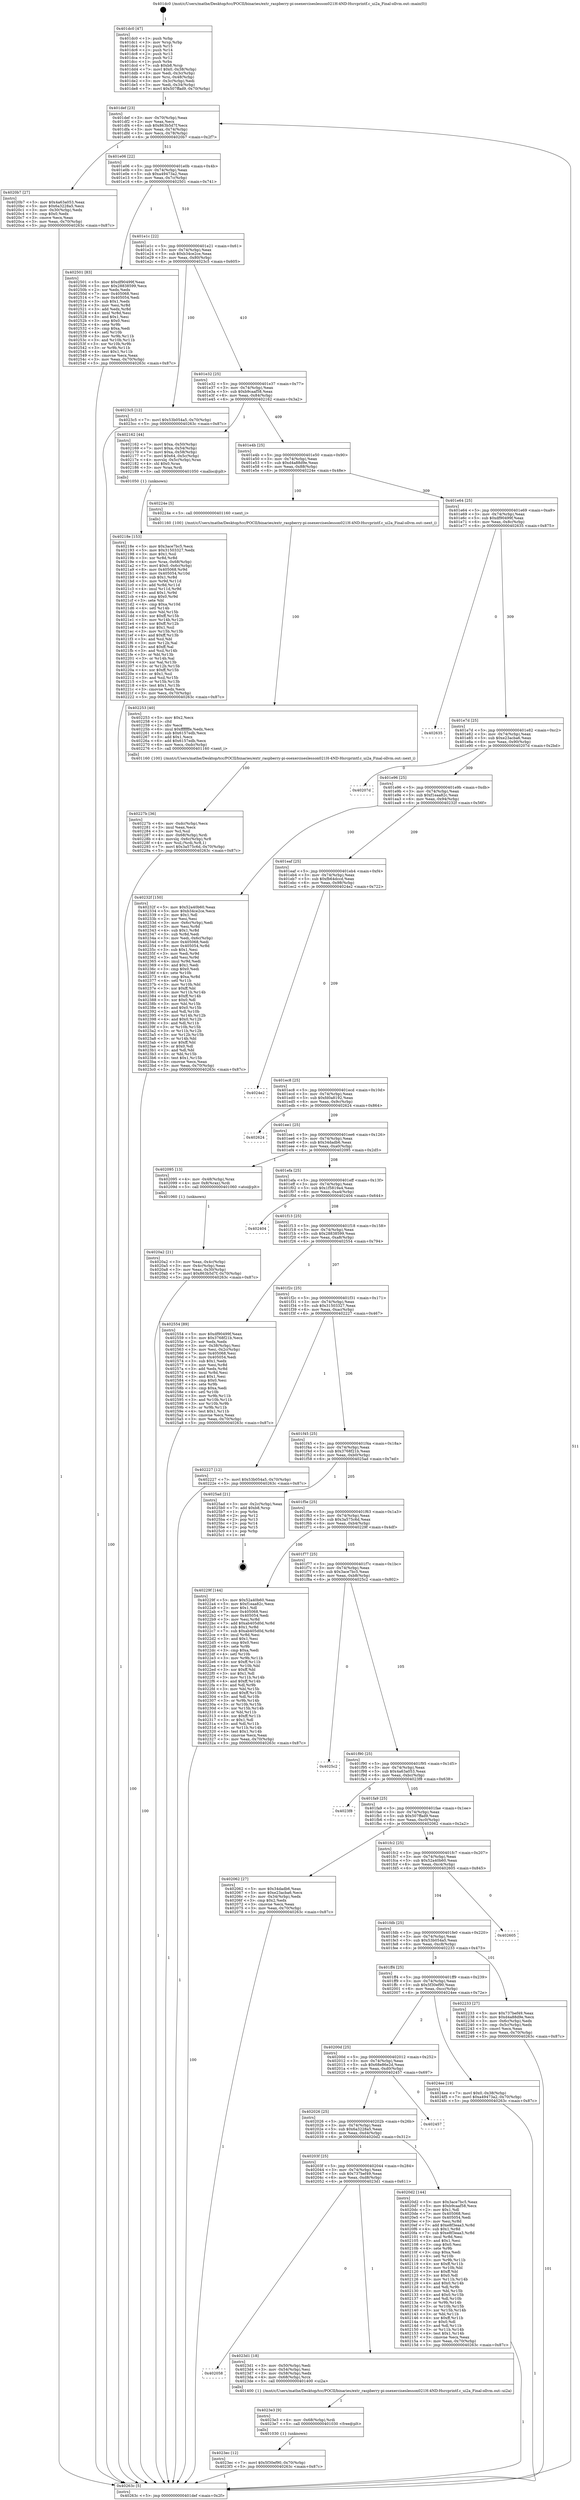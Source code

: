 digraph "0x401dc0" {
  label = "0x401dc0 (/mnt/c/Users/mathe/Desktop/tcc/POCII/binaries/extr_raspberry-pi-osexerciseslesson021H-4ND-Hsrcprintf.c_ui2a_Final-ollvm.out::main(0))"
  labelloc = "t"
  node[shape=record]

  Entry [label="",width=0.3,height=0.3,shape=circle,fillcolor=black,style=filled]
  "0x401def" [label="{
     0x401def [23]\l
     | [instrs]\l
     &nbsp;&nbsp;0x401def \<+3\>: mov -0x70(%rbp),%eax\l
     &nbsp;&nbsp;0x401df2 \<+2\>: mov %eax,%ecx\l
     &nbsp;&nbsp;0x401df4 \<+6\>: sub $0x863b5d7f,%ecx\l
     &nbsp;&nbsp;0x401dfa \<+3\>: mov %eax,-0x74(%rbp)\l
     &nbsp;&nbsp;0x401dfd \<+3\>: mov %ecx,-0x78(%rbp)\l
     &nbsp;&nbsp;0x401e00 \<+6\>: je 00000000004020b7 \<main+0x2f7\>\l
  }"]
  "0x4020b7" [label="{
     0x4020b7 [27]\l
     | [instrs]\l
     &nbsp;&nbsp;0x4020b7 \<+5\>: mov $0x4a63a053,%eax\l
     &nbsp;&nbsp;0x4020bc \<+5\>: mov $0x6a3228a5,%ecx\l
     &nbsp;&nbsp;0x4020c1 \<+3\>: mov -0x30(%rbp),%edx\l
     &nbsp;&nbsp;0x4020c4 \<+3\>: cmp $0x0,%edx\l
     &nbsp;&nbsp;0x4020c7 \<+3\>: cmove %ecx,%eax\l
     &nbsp;&nbsp;0x4020ca \<+3\>: mov %eax,-0x70(%rbp)\l
     &nbsp;&nbsp;0x4020cd \<+5\>: jmp 000000000040263c \<main+0x87c\>\l
  }"]
  "0x401e06" [label="{
     0x401e06 [22]\l
     | [instrs]\l
     &nbsp;&nbsp;0x401e06 \<+5\>: jmp 0000000000401e0b \<main+0x4b\>\l
     &nbsp;&nbsp;0x401e0b \<+3\>: mov -0x74(%rbp),%eax\l
     &nbsp;&nbsp;0x401e0e \<+5\>: sub $0xa49473a2,%eax\l
     &nbsp;&nbsp;0x401e13 \<+3\>: mov %eax,-0x7c(%rbp)\l
     &nbsp;&nbsp;0x401e16 \<+6\>: je 0000000000402501 \<main+0x741\>\l
  }"]
  Exit [label="",width=0.3,height=0.3,shape=circle,fillcolor=black,style=filled,peripheries=2]
  "0x402501" [label="{
     0x402501 [83]\l
     | [instrs]\l
     &nbsp;&nbsp;0x402501 \<+5\>: mov $0xdf90499f,%eax\l
     &nbsp;&nbsp;0x402506 \<+5\>: mov $0x28838599,%ecx\l
     &nbsp;&nbsp;0x40250b \<+2\>: xor %edx,%edx\l
     &nbsp;&nbsp;0x40250d \<+7\>: mov 0x405068,%esi\l
     &nbsp;&nbsp;0x402514 \<+7\>: mov 0x405054,%edi\l
     &nbsp;&nbsp;0x40251b \<+3\>: sub $0x1,%edx\l
     &nbsp;&nbsp;0x40251e \<+3\>: mov %esi,%r8d\l
     &nbsp;&nbsp;0x402521 \<+3\>: add %edx,%r8d\l
     &nbsp;&nbsp;0x402524 \<+4\>: imul %r8d,%esi\l
     &nbsp;&nbsp;0x402528 \<+3\>: and $0x1,%esi\l
     &nbsp;&nbsp;0x40252b \<+3\>: cmp $0x0,%esi\l
     &nbsp;&nbsp;0x40252e \<+4\>: sete %r9b\l
     &nbsp;&nbsp;0x402532 \<+3\>: cmp $0xa,%edi\l
     &nbsp;&nbsp;0x402535 \<+4\>: setl %r10b\l
     &nbsp;&nbsp;0x402539 \<+3\>: mov %r9b,%r11b\l
     &nbsp;&nbsp;0x40253c \<+3\>: and %r10b,%r11b\l
     &nbsp;&nbsp;0x40253f \<+3\>: xor %r10b,%r9b\l
     &nbsp;&nbsp;0x402542 \<+3\>: or %r9b,%r11b\l
     &nbsp;&nbsp;0x402545 \<+4\>: test $0x1,%r11b\l
     &nbsp;&nbsp;0x402549 \<+3\>: cmovne %ecx,%eax\l
     &nbsp;&nbsp;0x40254c \<+3\>: mov %eax,-0x70(%rbp)\l
     &nbsp;&nbsp;0x40254f \<+5\>: jmp 000000000040263c \<main+0x87c\>\l
  }"]
  "0x401e1c" [label="{
     0x401e1c [22]\l
     | [instrs]\l
     &nbsp;&nbsp;0x401e1c \<+5\>: jmp 0000000000401e21 \<main+0x61\>\l
     &nbsp;&nbsp;0x401e21 \<+3\>: mov -0x74(%rbp),%eax\l
     &nbsp;&nbsp;0x401e24 \<+5\>: sub $0xb34ce2ce,%eax\l
     &nbsp;&nbsp;0x401e29 \<+3\>: mov %eax,-0x80(%rbp)\l
     &nbsp;&nbsp;0x401e2c \<+6\>: je 00000000004023c5 \<main+0x605\>\l
  }"]
  "0x4023ec" [label="{
     0x4023ec [12]\l
     | [instrs]\l
     &nbsp;&nbsp;0x4023ec \<+7\>: movl $0x5f30ef90,-0x70(%rbp)\l
     &nbsp;&nbsp;0x4023f3 \<+5\>: jmp 000000000040263c \<main+0x87c\>\l
  }"]
  "0x4023c5" [label="{
     0x4023c5 [12]\l
     | [instrs]\l
     &nbsp;&nbsp;0x4023c5 \<+7\>: movl $0x53b054a5,-0x70(%rbp)\l
     &nbsp;&nbsp;0x4023cc \<+5\>: jmp 000000000040263c \<main+0x87c\>\l
  }"]
  "0x401e32" [label="{
     0x401e32 [25]\l
     | [instrs]\l
     &nbsp;&nbsp;0x401e32 \<+5\>: jmp 0000000000401e37 \<main+0x77\>\l
     &nbsp;&nbsp;0x401e37 \<+3\>: mov -0x74(%rbp),%eax\l
     &nbsp;&nbsp;0x401e3a \<+5\>: sub $0xb9caaf58,%eax\l
     &nbsp;&nbsp;0x401e3f \<+6\>: mov %eax,-0x84(%rbp)\l
     &nbsp;&nbsp;0x401e45 \<+6\>: je 0000000000402162 \<main+0x3a2\>\l
  }"]
  "0x4023e3" [label="{
     0x4023e3 [9]\l
     | [instrs]\l
     &nbsp;&nbsp;0x4023e3 \<+4\>: mov -0x68(%rbp),%rdi\l
     &nbsp;&nbsp;0x4023e7 \<+5\>: call 0000000000401030 \<free@plt\>\l
     | [calls]\l
     &nbsp;&nbsp;0x401030 \{1\} (unknown)\l
  }"]
  "0x402162" [label="{
     0x402162 [44]\l
     | [instrs]\l
     &nbsp;&nbsp;0x402162 \<+7\>: movl $0xa,-0x50(%rbp)\l
     &nbsp;&nbsp;0x402169 \<+7\>: movl $0xa,-0x54(%rbp)\l
     &nbsp;&nbsp;0x402170 \<+7\>: movl $0xa,-0x58(%rbp)\l
     &nbsp;&nbsp;0x402177 \<+7\>: movl $0x64,-0x5c(%rbp)\l
     &nbsp;&nbsp;0x40217e \<+4\>: movslq -0x5c(%rbp),%rax\l
     &nbsp;&nbsp;0x402182 \<+4\>: shl $0x0,%rax\l
     &nbsp;&nbsp;0x402186 \<+3\>: mov %rax,%rdi\l
     &nbsp;&nbsp;0x402189 \<+5\>: call 0000000000401050 \<malloc@plt\>\l
     | [calls]\l
     &nbsp;&nbsp;0x401050 \{1\} (unknown)\l
  }"]
  "0x401e4b" [label="{
     0x401e4b [25]\l
     | [instrs]\l
     &nbsp;&nbsp;0x401e4b \<+5\>: jmp 0000000000401e50 \<main+0x90\>\l
     &nbsp;&nbsp;0x401e50 \<+3\>: mov -0x74(%rbp),%eax\l
     &nbsp;&nbsp;0x401e53 \<+5\>: sub $0xd4a88d9e,%eax\l
     &nbsp;&nbsp;0x401e58 \<+6\>: mov %eax,-0x88(%rbp)\l
     &nbsp;&nbsp;0x401e5e \<+6\>: je 000000000040224e \<main+0x48e\>\l
  }"]
  "0x402058" [label="{
     0x402058\l
  }", style=dashed]
  "0x40224e" [label="{
     0x40224e [5]\l
     | [instrs]\l
     &nbsp;&nbsp;0x40224e \<+5\>: call 0000000000401160 \<next_i\>\l
     | [calls]\l
     &nbsp;&nbsp;0x401160 \{100\} (/mnt/c/Users/mathe/Desktop/tcc/POCII/binaries/extr_raspberry-pi-osexerciseslesson021H-4ND-Hsrcprintf.c_ui2a_Final-ollvm.out::next_i)\l
  }"]
  "0x401e64" [label="{
     0x401e64 [25]\l
     | [instrs]\l
     &nbsp;&nbsp;0x401e64 \<+5\>: jmp 0000000000401e69 \<main+0xa9\>\l
     &nbsp;&nbsp;0x401e69 \<+3\>: mov -0x74(%rbp),%eax\l
     &nbsp;&nbsp;0x401e6c \<+5\>: sub $0xdf90499f,%eax\l
     &nbsp;&nbsp;0x401e71 \<+6\>: mov %eax,-0x8c(%rbp)\l
     &nbsp;&nbsp;0x401e77 \<+6\>: je 0000000000402635 \<main+0x875\>\l
  }"]
  "0x4023d1" [label="{
     0x4023d1 [18]\l
     | [instrs]\l
     &nbsp;&nbsp;0x4023d1 \<+3\>: mov -0x50(%rbp),%edi\l
     &nbsp;&nbsp;0x4023d4 \<+3\>: mov -0x54(%rbp),%esi\l
     &nbsp;&nbsp;0x4023d7 \<+3\>: mov -0x58(%rbp),%edx\l
     &nbsp;&nbsp;0x4023da \<+4\>: mov -0x68(%rbp),%rcx\l
     &nbsp;&nbsp;0x4023de \<+5\>: call 0000000000401400 \<ui2a\>\l
     | [calls]\l
     &nbsp;&nbsp;0x401400 \{1\} (/mnt/c/Users/mathe/Desktop/tcc/POCII/binaries/extr_raspberry-pi-osexerciseslesson021H-4ND-Hsrcprintf.c_ui2a_Final-ollvm.out::ui2a)\l
  }"]
  "0x402635" [label="{
     0x402635\l
  }", style=dashed]
  "0x401e7d" [label="{
     0x401e7d [25]\l
     | [instrs]\l
     &nbsp;&nbsp;0x401e7d \<+5\>: jmp 0000000000401e82 \<main+0xc2\>\l
     &nbsp;&nbsp;0x401e82 \<+3\>: mov -0x74(%rbp),%eax\l
     &nbsp;&nbsp;0x401e85 \<+5\>: sub $0xe23acba6,%eax\l
     &nbsp;&nbsp;0x401e8a \<+6\>: mov %eax,-0x90(%rbp)\l
     &nbsp;&nbsp;0x401e90 \<+6\>: je 000000000040207d \<main+0x2bd\>\l
  }"]
  "0x40227b" [label="{
     0x40227b [36]\l
     | [instrs]\l
     &nbsp;&nbsp;0x40227b \<+6\>: mov -0xdc(%rbp),%ecx\l
     &nbsp;&nbsp;0x402281 \<+3\>: imul %eax,%ecx\l
     &nbsp;&nbsp;0x402284 \<+3\>: mov %cl,%sil\l
     &nbsp;&nbsp;0x402287 \<+4\>: mov -0x68(%rbp),%rdi\l
     &nbsp;&nbsp;0x40228b \<+4\>: movslq -0x6c(%rbp),%r8\l
     &nbsp;&nbsp;0x40228f \<+4\>: mov %sil,(%rdi,%r8,1)\l
     &nbsp;&nbsp;0x402293 \<+7\>: movl $0x3a575c6d,-0x70(%rbp)\l
     &nbsp;&nbsp;0x40229a \<+5\>: jmp 000000000040263c \<main+0x87c\>\l
  }"]
  "0x40207d" [label="{
     0x40207d\l
  }", style=dashed]
  "0x401e96" [label="{
     0x401e96 [25]\l
     | [instrs]\l
     &nbsp;&nbsp;0x401e96 \<+5\>: jmp 0000000000401e9b \<main+0xdb\>\l
     &nbsp;&nbsp;0x401e9b \<+3\>: mov -0x74(%rbp),%eax\l
     &nbsp;&nbsp;0x401e9e \<+5\>: sub $0xf1eaa82c,%eax\l
     &nbsp;&nbsp;0x401ea3 \<+6\>: mov %eax,-0x94(%rbp)\l
     &nbsp;&nbsp;0x401ea9 \<+6\>: je 000000000040232f \<main+0x56f\>\l
  }"]
  "0x402253" [label="{
     0x402253 [40]\l
     | [instrs]\l
     &nbsp;&nbsp;0x402253 \<+5\>: mov $0x2,%ecx\l
     &nbsp;&nbsp;0x402258 \<+1\>: cltd\l
     &nbsp;&nbsp;0x402259 \<+2\>: idiv %ecx\l
     &nbsp;&nbsp;0x40225b \<+6\>: imul $0xfffffffe,%edx,%ecx\l
     &nbsp;&nbsp;0x402261 \<+6\>: sub $0x6157edb,%ecx\l
     &nbsp;&nbsp;0x402267 \<+3\>: add $0x1,%ecx\l
     &nbsp;&nbsp;0x40226a \<+6\>: add $0x6157edb,%ecx\l
     &nbsp;&nbsp;0x402270 \<+6\>: mov %ecx,-0xdc(%rbp)\l
     &nbsp;&nbsp;0x402276 \<+5\>: call 0000000000401160 \<next_i\>\l
     | [calls]\l
     &nbsp;&nbsp;0x401160 \{100\} (/mnt/c/Users/mathe/Desktop/tcc/POCII/binaries/extr_raspberry-pi-osexerciseslesson021H-4ND-Hsrcprintf.c_ui2a_Final-ollvm.out::next_i)\l
  }"]
  "0x40232f" [label="{
     0x40232f [150]\l
     | [instrs]\l
     &nbsp;&nbsp;0x40232f \<+5\>: mov $0x52a40b60,%eax\l
     &nbsp;&nbsp;0x402334 \<+5\>: mov $0xb34ce2ce,%ecx\l
     &nbsp;&nbsp;0x402339 \<+2\>: mov $0x1,%dl\l
     &nbsp;&nbsp;0x40233b \<+2\>: xor %esi,%esi\l
     &nbsp;&nbsp;0x40233d \<+3\>: mov -0x6c(%rbp),%edi\l
     &nbsp;&nbsp;0x402340 \<+3\>: mov %esi,%r8d\l
     &nbsp;&nbsp;0x402343 \<+4\>: sub $0x1,%r8d\l
     &nbsp;&nbsp;0x402347 \<+3\>: sub %r8d,%edi\l
     &nbsp;&nbsp;0x40234a \<+3\>: mov %edi,-0x6c(%rbp)\l
     &nbsp;&nbsp;0x40234d \<+7\>: mov 0x405068,%edi\l
     &nbsp;&nbsp;0x402354 \<+8\>: mov 0x405054,%r8d\l
     &nbsp;&nbsp;0x40235c \<+3\>: sub $0x1,%esi\l
     &nbsp;&nbsp;0x40235f \<+3\>: mov %edi,%r9d\l
     &nbsp;&nbsp;0x402362 \<+3\>: add %esi,%r9d\l
     &nbsp;&nbsp;0x402365 \<+4\>: imul %r9d,%edi\l
     &nbsp;&nbsp;0x402369 \<+3\>: and $0x1,%edi\l
     &nbsp;&nbsp;0x40236c \<+3\>: cmp $0x0,%edi\l
     &nbsp;&nbsp;0x40236f \<+4\>: sete %r10b\l
     &nbsp;&nbsp;0x402373 \<+4\>: cmp $0xa,%r8d\l
     &nbsp;&nbsp;0x402377 \<+4\>: setl %r11b\l
     &nbsp;&nbsp;0x40237b \<+3\>: mov %r10b,%bl\l
     &nbsp;&nbsp;0x40237e \<+3\>: xor $0xff,%bl\l
     &nbsp;&nbsp;0x402381 \<+3\>: mov %r11b,%r14b\l
     &nbsp;&nbsp;0x402384 \<+4\>: xor $0xff,%r14b\l
     &nbsp;&nbsp;0x402388 \<+3\>: xor $0x0,%dl\l
     &nbsp;&nbsp;0x40238b \<+3\>: mov %bl,%r15b\l
     &nbsp;&nbsp;0x40238e \<+4\>: and $0x0,%r15b\l
     &nbsp;&nbsp;0x402392 \<+3\>: and %dl,%r10b\l
     &nbsp;&nbsp;0x402395 \<+3\>: mov %r14b,%r12b\l
     &nbsp;&nbsp;0x402398 \<+4\>: and $0x0,%r12b\l
     &nbsp;&nbsp;0x40239c \<+3\>: and %dl,%r11b\l
     &nbsp;&nbsp;0x40239f \<+3\>: or %r10b,%r15b\l
     &nbsp;&nbsp;0x4023a2 \<+3\>: or %r11b,%r12b\l
     &nbsp;&nbsp;0x4023a5 \<+3\>: xor %r12b,%r15b\l
     &nbsp;&nbsp;0x4023a8 \<+3\>: or %r14b,%bl\l
     &nbsp;&nbsp;0x4023ab \<+3\>: xor $0xff,%bl\l
     &nbsp;&nbsp;0x4023ae \<+3\>: or $0x0,%dl\l
     &nbsp;&nbsp;0x4023b1 \<+2\>: and %dl,%bl\l
     &nbsp;&nbsp;0x4023b3 \<+3\>: or %bl,%r15b\l
     &nbsp;&nbsp;0x4023b6 \<+4\>: test $0x1,%r15b\l
     &nbsp;&nbsp;0x4023ba \<+3\>: cmovne %ecx,%eax\l
     &nbsp;&nbsp;0x4023bd \<+3\>: mov %eax,-0x70(%rbp)\l
     &nbsp;&nbsp;0x4023c0 \<+5\>: jmp 000000000040263c \<main+0x87c\>\l
  }"]
  "0x401eaf" [label="{
     0x401eaf [25]\l
     | [instrs]\l
     &nbsp;&nbsp;0x401eaf \<+5\>: jmp 0000000000401eb4 \<main+0xf4\>\l
     &nbsp;&nbsp;0x401eb4 \<+3\>: mov -0x74(%rbp),%eax\l
     &nbsp;&nbsp;0x401eb7 \<+5\>: sub $0xfb64dccd,%eax\l
     &nbsp;&nbsp;0x401ebc \<+6\>: mov %eax,-0x98(%rbp)\l
     &nbsp;&nbsp;0x401ec2 \<+6\>: je 00000000004024e2 \<main+0x722\>\l
  }"]
  "0x40218e" [label="{
     0x40218e [153]\l
     | [instrs]\l
     &nbsp;&nbsp;0x40218e \<+5\>: mov $0x3ace7bc5,%ecx\l
     &nbsp;&nbsp;0x402193 \<+5\>: mov $0x31503327,%edx\l
     &nbsp;&nbsp;0x402198 \<+3\>: mov $0x1,%sil\l
     &nbsp;&nbsp;0x40219b \<+3\>: xor %r8d,%r8d\l
     &nbsp;&nbsp;0x40219e \<+4\>: mov %rax,-0x68(%rbp)\l
     &nbsp;&nbsp;0x4021a2 \<+7\>: movl $0x0,-0x6c(%rbp)\l
     &nbsp;&nbsp;0x4021a9 \<+8\>: mov 0x405068,%r9d\l
     &nbsp;&nbsp;0x4021b1 \<+8\>: mov 0x405054,%r10d\l
     &nbsp;&nbsp;0x4021b9 \<+4\>: sub $0x1,%r8d\l
     &nbsp;&nbsp;0x4021bd \<+3\>: mov %r9d,%r11d\l
     &nbsp;&nbsp;0x4021c0 \<+3\>: add %r8d,%r11d\l
     &nbsp;&nbsp;0x4021c3 \<+4\>: imul %r11d,%r9d\l
     &nbsp;&nbsp;0x4021c7 \<+4\>: and $0x1,%r9d\l
     &nbsp;&nbsp;0x4021cb \<+4\>: cmp $0x0,%r9d\l
     &nbsp;&nbsp;0x4021cf \<+3\>: sete %bl\l
     &nbsp;&nbsp;0x4021d2 \<+4\>: cmp $0xa,%r10d\l
     &nbsp;&nbsp;0x4021d6 \<+4\>: setl %r14b\l
     &nbsp;&nbsp;0x4021da \<+3\>: mov %bl,%r15b\l
     &nbsp;&nbsp;0x4021dd \<+4\>: xor $0xff,%r15b\l
     &nbsp;&nbsp;0x4021e1 \<+3\>: mov %r14b,%r12b\l
     &nbsp;&nbsp;0x4021e4 \<+4\>: xor $0xff,%r12b\l
     &nbsp;&nbsp;0x4021e8 \<+4\>: xor $0x1,%sil\l
     &nbsp;&nbsp;0x4021ec \<+3\>: mov %r15b,%r13b\l
     &nbsp;&nbsp;0x4021ef \<+4\>: and $0xff,%r13b\l
     &nbsp;&nbsp;0x4021f3 \<+3\>: and %sil,%bl\l
     &nbsp;&nbsp;0x4021f6 \<+3\>: mov %r12b,%al\l
     &nbsp;&nbsp;0x4021f9 \<+2\>: and $0xff,%al\l
     &nbsp;&nbsp;0x4021fb \<+3\>: and %sil,%r14b\l
     &nbsp;&nbsp;0x4021fe \<+3\>: or %bl,%r13b\l
     &nbsp;&nbsp;0x402201 \<+3\>: or %r14b,%al\l
     &nbsp;&nbsp;0x402204 \<+3\>: xor %al,%r13b\l
     &nbsp;&nbsp;0x402207 \<+3\>: or %r12b,%r15b\l
     &nbsp;&nbsp;0x40220a \<+4\>: xor $0xff,%r15b\l
     &nbsp;&nbsp;0x40220e \<+4\>: or $0x1,%sil\l
     &nbsp;&nbsp;0x402212 \<+3\>: and %sil,%r15b\l
     &nbsp;&nbsp;0x402215 \<+3\>: or %r15b,%r13b\l
     &nbsp;&nbsp;0x402218 \<+4\>: test $0x1,%r13b\l
     &nbsp;&nbsp;0x40221c \<+3\>: cmovne %edx,%ecx\l
     &nbsp;&nbsp;0x40221f \<+3\>: mov %ecx,-0x70(%rbp)\l
     &nbsp;&nbsp;0x402222 \<+5\>: jmp 000000000040263c \<main+0x87c\>\l
  }"]
  "0x4024e2" [label="{
     0x4024e2\l
  }", style=dashed]
  "0x401ec8" [label="{
     0x401ec8 [25]\l
     | [instrs]\l
     &nbsp;&nbsp;0x401ec8 \<+5\>: jmp 0000000000401ecd \<main+0x10d\>\l
     &nbsp;&nbsp;0x401ecd \<+3\>: mov -0x74(%rbp),%eax\l
     &nbsp;&nbsp;0x401ed0 \<+5\>: sub $0xfd0a8192,%eax\l
     &nbsp;&nbsp;0x401ed5 \<+6\>: mov %eax,-0x9c(%rbp)\l
     &nbsp;&nbsp;0x401edb \<+6\>: je 0000000000402624 \<main+0x864\>\l
  }"]
  "0x40203f" [label="{
     0x40203f [25]\l
     | [instrs]\l
     &nbsp;&nbsp;0x40203f \<+5\>: jmp 0000000000402044 \<main+0x284\>\l
     &nbsp;&nbsp;0x402044 \<+3\>: mov -0x74(%rbp),%eax\l
     &nbsp;&nbsp;0x402047 \<+5\>: sub $0x737bef49,%eax\l
     &nbsp;&nbsp;0x40204c \<+6\>: mov %eax,-0xd8(%rbp)\l
     &nbsp;&nbsp;0x402052 \<+6\>: je 00000000004023d1 \<main+0x611\>\l
  }"]
  "0x402624" [label="{
     0x402624\l
  }", style=dashed]
  "0x401ee1" [label="{
     0x401ee1 [25]\l
     | [instrs]\l
     &nbsp;&nbsp;0x401ee1 \<+5\>: jmp 0000000000401ee6 \<main+0x126\>\l
     &nbsp;&nbsp;0x401ee6 \<+3\>: mov -0x74(%rbp),%eax\l
     &nbsp;&nbsp;0x401ee9 \<+5\>: sub $0x34dadb6,%eax\l
     &nbsp;&nbsp;0x401eee \<+6\>: mov %eax,-0xa0(%rbp)\l
     &nbsp;&nbsp;0x401ef4 \<+6\>: je 0000000000402095 \<main+0x2d5\>\l
  }"]
  "0x4020d2" [label="{
     0x4020d2 [144]\l
     | [instrs]\l
     &nbsp;&nbsp;0x4020d2 \<+5\>: mov $0x3ace7bc5,%eax\l
     &nbsp;&nbsp;0x4020d7 \<+5\>: mov $0xb9caaf58,%ecx\l
     &nbsp;&nbsp;0x4020dc \<+2\>: mov $0x1,%dl\l
     &nbsp;&nbsp;0x4020de \<+7\>: mov 0x405068,%esi\l
     &nbsp;&nbsp;0x4020e5 \<+7\>: mov 0x405054,%edi\l
     &nbsp;&nbsp;0x4020ec \<+3\>: mov %esi,%r8d\l
     &nbsp;&nbsp;0x4020ef \<+7\>: add $0xe8f3eaa3,%r8d\l
     &nbsp;&nbsp;0x4020f6 \<+4\>: sub $0x1,%r8d\l
     &nbsp;&nbsp;0x4020fa \<+7\>: sub $0xe8f3eaa3,%r8d\l
     &nbsp;&nbsp;0x402101 \<+4\>: imul %r8d,%esi\l
     &nbsp;&nbsp;0x402105 \<+3\>: and $0x1,%esi\l
     &nbsp;&nbsp;0x402108 \<+3\>: cmp $0x0,%esi\l
     &nbsp;&nbsp;0x40210b \<+4\>: sete %r9b\l
     &nbsp;&nbsp;0x40210f \<+3\>: cmp $0xa,%edi\l
     &nbsp;&nbsp;0x402112 \<+4\>: setl %r10b\l
     &nbsp;&nbsp;0x402116 \<+3\>: mov %r9b,%r11b\l
     &nbsp;&nbsp;0x402119 \<+4\>: xor $0xff,%r11b\l
     &nbsp;&nbsp;0x40211d \<+3\>: mov %r10b,%bl\l
     &nbsp;&nbsp;0x402120 \<+3\>: xor $0xff,%bl\l
     &nbsp;&nbsp;0x402123 \<+3\>: xor $0x0,%dl\l
     &nbsp;&nbsp;0x402126 \<+3\>: mov %r11b,%r14b\l
     &nbsp;&nbsp;0x402129 \<+4\>: and $0x0,%r14b\l
     &nbsp;&nbsp;0x40212d \<+3\>: and %dl,%r9b\l
     &nbsp;&nbsp;0x402130 \<+3\>: mov %bl,%r15b\l
     &nbsp;&nbsp;0x402133 \<+4\>: and $0x0,%r15b\l
     &nbsp;&nbsp;0x402137 \<+3\>: and %dl,%r10b\l
     &nbsp;&nbsp;0x40213a \<+3\>: or %r9b,%r14b\l
     &nbsp;&nbsp;0x40213d \<+3\>: or %r10b,%r15b\l
     &nbsp;&nbsp;0x402140 \<+3\>: xor %r15b,%r14b\l
     &nbsp;&nbsp;0x402143 \<+3\>: or %bl,%r11b\l
     &nbsp;&nbsp;0x402146 \<+4\>: xor $0xff,%r11b\l
     &nbsp;&nbsp;0x40214a \<+3\>: or $0x0,%dl\l
     &nbsp;&nbsp;0x40214d \<+3\>: and %dl,%r11b\l
     &nbsp;&nbsp;0x402150 \<+3\>: or %r11b,%r14b\l
     &nbsp;&nbsp;0x402153 \<+4\>: test $0x1,%r14b\l
     &nbsp;&nbsp;0x402157 \<+3\>: cmovne %ecx,%eax\l
     &nbsp;&nbsp;0x40215a \<+3\>: mov %eax,-0x70(%rbp)\l
     &nbsp;&nbsp;0x40215d \<+5\>: jmp 000000000040263c \<main+0x87c\>\l
  }"]
  "0x402095" [label="{
     0x402095 [13]\l
     | [instrs]\l
     &nbsp;&nbsp;0x402095 \<+4\>: mov -0x48(%rbp),%rax\l
     &nbsp;&nbsp;0x402099 \<+4\>: mov 0x8(%rax),%rdi\l
     &nbsp;&nbsp;0x40209d \<+5\>: call 0000000000401060 \<atoi@plt\>\l
     | [calls]\l
     &nbsp;&nbsp;0x401060 \{1\} (unknown)\l
  }"]
  "0x401efa" [label="{
     0x401efa [25]\l
     | [instrs]\l
     &nbsp;&nbsp;0x401efa \<+5\>: jmp 0000000000401eff \<main+0x13f\>\l
     &nbsp;&nbsp;0x401eff \<+3\>: mov -0x74(%rbp),%eax\l
     &nbsp;&nbsp;0x401f02 \<+5\>: sub $0x1f5819a4,%eax\l
     &nbsp;&nbsp;0x401f07 \<+6\>: mov %eax,-0xa4(%rbp)\l
     &nbsp;&nbsp;0x401f0d \<+6\>: je 0000000000402404 \<main+0x644\>\l
  }"]
  "0x402026" [label="{
     0x402026 [25]\l
     | [instrs]\l
     &nbsp;&nbsp;0x402026 \<+5\>: jmp 000000000040202b \<main+0x26b\>\l
     &nbsp;&nbsp;0x40202b \<+3\>: mov -0x74(%rbp),%eax\l
     &nbsp;&nbsp;0x40202e \<+5\>: sub $0x6a3228a5,%eax\l
     &nbsp;&nbsp;0x402033 \<+6\>: mov %eax,-0xd4(%rbp)\l
     &nbsp;&nbsp;0x402039 \<+6\>: je 00000000004020d2 \<main+0x312\>\l
  }"]
  "0x402404" [label="{
     0x402404\l
  }", style=dashed]
  "0x401f13" [label="{
     0x401f13 [25]\l
     | [instrs]\l
     &nbsp;&nbsp;0x401f13 \<+5\>: jmp 0000000000401f18 \<main+0x158\>\l
     &nbsp;&nbsp;0x401f18 \<+3\>: mov -0x74(%rbp),%eax\l
     &nbsp;&nbsp;0x401f1b \<+5\>: sub $0x28838599,%eax\l
     &nbsp;&nbsp;0x401f20 \<+6\>: mov %eax,-0xa8(%rbp)\l
     &nbsp;&nbsp;0x401f26 \<+6\>: je 0000000000402554 \<main+0x794\>\l
  }"]
  "0x402457" [label="{
     0x402457\l
  }", style=dashed]
  "0x402554" [label="{
     0x402554 [89]\l
     | [instrs]\l
     &nbsp;&nbsp;0x402554 \<+5\>: mov $0xdf90499f,%eax\l
     &nbsp;&nbsp;0x402559 \<+5\>: mov $0x3768f21b,%ecx\l
     &nbsp;&nbsp;0x40255e \<+2\>: xor %edx,%edx\l
     &nbsp;&nbsp;0x402560 \<+3\>: mov -0x38(%rbp),%esi\l
     &nbsp;&nbsp;0x402563 \<+3\>: mov %esi,-0x2c(%rbp)\l
     &nbsp;&nbsp;0x402566 \<+7\>: mov 0x405068,%esi\l
     &nbsp;&nbsp;0x40256d \<+7\>: mov 0x405054,%edi\l
     &nbsp;&nbsp;0x402574 \<+3\>: sub $0x1,%edx\l
     &nbsp;&nbsp;0x402577 \<+3\>: mov %esi,%r8d\l
     &nbsp;&nbsp;0x40257a \<+3\>: add %edx,%r8d\l
     &nbsp;&nbsp;0x40257d \<+4\>: imul %r8d,%esi\l
     &nbsp;&nbsp;0x402581 \<+3\>: and $0x1,%esi\l
     &nbsp;&nbsp;0x402584 \<+3\>: cmp $0x0,%esi\l
     &nbsp;&nbsp;0x402587 \<+4\>: sete %r9b\l
     &nbsp;&nbsp;0x40258b \<+3\>: cmp $0xa,%edi\l
     &nbsp;&nbsp;0x40258e \<+4\>: setl %r10b\l
     &nbsp;&nbsp;0x402592 \<+3\>: mov %r9b,%r11b\l
     &nbsp;&nbsp;0x402595 \<+3\>: and %r10b,%r11b\l
     &nbsp;&nbsp;0x402598 \<+3\>: xor %r10b,%r9b\l
     &nbsp;&nbsp;0x40259b \<+3\>: or %r9b,%r11b\l
     &nbsp;&nbsp;0x40259e \<+4\>: test $0x1,%r11b\l
     &nbsp;&nbsp;0x4025a2 \<+3\>: cmovne %ecx,%eax\l
     &nbsp;&nbsp;0x4025a5 \<+3\>: mov %eax,-0x70(%rbp)\l
     &nbsp;&nbsp;0x4025a8 \<+5\>: jmp 000000000040263c \<main+0x87c\>\l
  }"]
  "0x401f2c" [label="{
     0x401f2c [25]\l
     | [instrs]\l
     &nbsp;&nbsp;0x401f2c \<+5\>: jmp 0000000000401f31 \<main+0x171\>\l
     &nbsp;&nbsp;0x401f31 \<+3\>: mov -0x74(%rbp),%eax\l
     &nbsp;&nbsp;0x401f34 \<+5\>: sub $0x31503327,%eax\l
     &nbsp;&nbsp;0x401f39 \<+6\>: mov %eax,-0xac(%rbp)\l
     &nbsp;&nbsp;0x401f3f \<+6\>: je 0000000000402227 \<main+0x467\>\l
  }"]
  "0x40200d" [label="{
     0x40200d [25]\l
     | [instrs]\l
     &nbsp;&nbsp;0x40200d \<+5\>: jmp 0000000000402012 \<main+0x252\>\l
     &nbsp;&nbsp;0x402012 \<+3\>: mov -0x74(%rbp),%eax\l
     &nbsp;&nbsp;0x402015 \<+5\>: sub $0x68e86e2d,%eax\l
     &nbsp;&nbsp;0x40201a \<+6\>: mov %eax,-0xd0(%rbp)\l
     &nbsp;&nbsp;0x402020 \<+6\>: je 0000000000402457 \<main+0x697\>\l
  }"]
  "0x402227" [label="{
     0x402227 [12]\l
     | [instrs]\l
     &nbsp;&nbsp;0x402227 \<+7\>: movl $0x53b054a5,-0x70(%rbp)\l
     &nbsp;&nbsp;0x40222e \<+5\>: jmp 000000000040263c \<main+0x87c\>\l
  }"]
  "0x401f45" [label="{
     0x401f45 [25]\l
     | [instrs]\l
     &nbsp;&nbsp;0x401f45 \<+5\>: jmp 0000000000401f4a \<main+0x18a\>\l
     &nbsp;&nbsp;0x401f4a \<+3\>: mov -0x74(%rbp),%eax\l
     &nbsp;&nbsp;0x401f4d \<+5\>: sub $0x3768f21b,%eax\l
     &nbsp;&nbsp;0x401f52 \<+6\>: mov %eax,-0xb0(%rbp)\l
     &nbsp;&nbsp;0x401f58 \<+6\>: je 00000000004025ad \<main+0x7ed\>\l
  }"]
  "0x4024ee" [label="{
     0x4024ee [19]\l
     | [instrs]\l
     &nbsp;&nbsp;0x4024ee \<+7\>: movl $0x0,-0x38(%rbp)\l
     &nbsp;&nbsp;0x4024f5 \<+7\>: movl $0xa49473a2,-0x70(%rbp)\l
     &nbsp;&nbsp;0x4024fc \<+5\>: jmp 000000000040263c \<main+0x87c\>\l
  }"]
  "0x4025ad" [label="{
     0x4025ad [21]\l
     | [instrs]\l
     &nbsp;&nbsp;0x4025ad \<+3\>: mov -0x2c(%rbp),%eax\l
     &nbsp;&nbsp;0x4025b0 \<+7\>: add $0xb8,%rsp\l
     &nbsp;&nbsp;0x4025b7 \<+1\>: pop %rbx\l
     &nbsp;&nbsp;0x4025b8 \<+2\>: pop %r12\l
     &nbsp;&nbsp;0x4025ba \<+2\>: pop %r13\l
     &nbsp;&nbsp;0x4025bc \<+2\>: pop %r14\l
     &nbsp;&nbsp;0x4025be \<+2\>: pop %r15\l
     &nbsp;&nbsp;0x4025c0 \<+1\>: pop %rbp\l
     &nbsp;&nbsp;0x4025c1 \<+1\>: ret\l
  }"]
  "0x401f5e" [label="{
     0x401f5e [25]\l
     | [instrs]\l
     &nbsp;&nbsp;0x401f5e \<+5\>: jmp 0000000000401f63 \<main+0x1a3\>\l
     &nbsp;&nbsp;0x401f63 \<+3\>: mov -0x74(%rbp),%eax\l
     &nbsp;&nbsp;0x401f66 \<+5\>: sub $0x3a575c6d,%eax\l
     &nbsp;&nbsp;0x401f6b \<+6\>: mov %eax,-0xb4(%rbp)\l
     &nbsp;&nbsp;0x401f71 \<+6\>: je 000000000040229f \<main+0x4df\>\l
  }"]
  "0x401ff4" [label="{
     0x401ff4 [25]\l
     | [instrs]\l
     &nbsp;&nbsp;0x401ff4 \<+5\>: jmp 0000000000401ff9 \<main+0x239\>\l
     &nbsp;&nbsp;0x401ff9 \<+3\>: mov -0x74(%rbp),%eax\l
     &nbsp;&nbsp;0x401ffc \<+5\>: sub $0x5f30ef90,%eax\l
     &nbsp;&nbsp;0x402001 \<+6\>: mov %eax,-0xcc(%rbp)\l
     &nbsp;&nbsp;0x402007 \<+6\>: je 00000000004024ee \<main+0x72e\>\l
  }"]
  "0x40229f" [label="{
     0x40229f [144]\l
     | [instrs]\l
     &nbsp;&nbsp;0x40229f \<+5\>: mov $0x52a40b60,%eax\l
     &nbsp;&nbsp;0x4022a4 \<+5\>: mov $0xf1eaa82c,%ecx\l
     &nbsp;&nbsp;0x4022a9 \<+2\>: mov $0x1,%dl\l
     &nbsp;&nbsp;0x4022ab \<+7\>: mov 0x405068,%esi\l
     &nbsp;&nbsp;0x4022b2 \<+7\>: mov 0x405054,%edi\l
     &nbsp;&nbsp;0x4022b9 \<+3\>: mov %esi,%r8d\l
     &nbsp;&nbsp;0x4022bc \<+7\>: add $0xab405d0d,%r8d\l
     &nbsp;&nbsp;0x4022c3 \<+4\>: sub $0x1,%r8d\l
     &nbsp;&nbsp;0x4022c7 \<+7\>: sub $0xab405d0d,%r8d\l
     &nbsp;&nbsp;0x4022ce \<+4\>: imul %r8d,%esi\l
     &nbsp;&nbsp;0x4022d2 \<+3\>: and $0x1,%esi\l
     &nbsp;&nbsp;0x4022d5 \<+3\>: cmp $0x0,%esi\l
     &nbsp;&nbsp;0x4022d8 \<+4\>: sete %r9b\l
     &nbsp;&nbsp;0x4022dc \<+3\>: cmp $0xa,%edi\l
     &nbsp;&nbsp;0x4022df \<+4\>: setl %r10b\l
     &nbsp;&nbsp;0x4022e3 \<+3\>: mov %r9b,%r11b\l
     &nbsp;&nbsp;0x4022e6 \<+4\>: xor $0xff,%r11b\l
     &nbsp;&nbsp;0x4022ea \<+3\>: mov %r10b,%bl\l
     &nbsp;&nbsp;0x4022ed \<+3\>: xor $0xff,%bl\l
     &nbsp;&nbsp;0x4022f0 \<+3\>: xor $0x1,%dl\l
     &nbsp;&nbsp;0x4022f3 \<+3\>: mov %r11b,%r14b\l
     &nbsp;&nbsp;0x4022f6 \<+4\>: and $0xff,%r14b\l
     &nbsp;&nbsp;0x4022fa \<+3\>: and %dl,%r9b\l
     &nbsp;&nbsp;0x4022fd \<+3\>: mov %bl,%r15b\l
     &nbsp;&nbsp;0x402300 \<+4\>: and $0xff,%r15b\l
     &nbsp;&nbsp;0x402304 \<+3\>: and %dl,%r10b\l
     &nbsp;&nbsp;0x402307 \<+3\>: or %r9b,%r14b\l
     &nbsp;&nbsp;0x40230a \<+3\>: or %r10b,%r15b\l
     &nbsp;&nbsp;0x40230d \<+3\>: xor %r15b,%r14b\l
     &nbsp;&nbsp;0x402310 \<+3\>: or %bl,%r11b\l
     &nbsp;&nbsp;0x402313 \<+4\>: xor $0xff,%r11b\l
     &nbsp;&nbsp;0x402317 \<+3\>: or $0x1,%dl\l
     &nbsp;&nbsp;0x40231a \<+3\>: and %dl,%r11b\l
     &nbsp;&nbsp;0x40231d \<+3\>: or %r11b,%r14b\l
     &nbsp;&nbsp;0x402320 \<+4\>: test $0x1,%r14b\l
     &nbsp;&nbsp;0x402324 \<+3\>: cmovne %ecx,%eax\l
     &nbsp;&nbsp;0x402327 \<+3\>: mov %eax,-0x70(%rbp)\l
     &nbsp;&nbsp;0x40232a \<+5\>: jmp 000000000040263c \<main+0x87c\>\l
  }"]
  "0x401f77" [label="{
     0x401f77 [25]\l
     | [instrs]\l
     &nbsp;&nbsp;0x401f77 \<+5\>: jmp 0000000000401f7c \<main+0x1bc\>\l
     &nbsp;&nbsp;0x401f7c \<+3\>: mov -0x74(%rbp),%eax\l
     &nbsp;&nbsp;0x401f7f \<+5\>: sub $0x3ace7bc5,%eax\l
     &nbsp;&nbsp;0x401f84 \<+6\>: mov %eax,-0xb8(%rbp)\l
     &nbsp;&nbsp;0x401f8a \<+6\>: je 00000000004025c2 \<main+0x802\>\l
  }"]
  "0x402233" [label="{
     0x402233 [27]\l
     | [instrs]\l
     &nbsp;&nbsp;0x402233 \<+5\>: mov $0x737bef49,%eax\l
     &nbsp;&nbsp;0x402238 \<+5\>: mov $0xd4a88d9e,%ecx\l
     &nbsp;&nbsp;0x40223d \<+3\>: mov -0x6c(%rbp),%edx\l
     &nbsp;&nbsp;0x402240 \<+3\>: cmp -0x5c(%rbp),%edx\l
     &nbsp;&nbsp;0x402243 \<+3\>: cmovl %ecx,%eax\l
     &nbsp;&nbsp;0x402246 \<+3\>: mov %eax,-0x70(%rbp)\l
     &nbsp;&nbsp;0x402249 \<+5\>: jmp 000000000040263c \<main+0x87c\>\l
  }"]
  "0x4025c2" [label="{
     0x4025c2\l
  }", style=dashed]
  "0x401f90" [label="{
     0x401f90 [25]\l
     | [instrs]\l
     &nbsp;&nbsp;0x401f90 \<+5\>: jmp 0000000000401f95 \<main+0x1d5\>\l
     &nbsp;&nbsp;0x401f95 \<+3\>: mov -0x74(%rbp),%eax\l
     &nbsp;&nbsp;0x401f98 \<+5\>: sub $0x4a63a053,%eax\l
     &nbsp;&nbsp;0x401f9d \<+6\>: mov %eax,-0xbc(%rbp)\l
     &nbsp;&nbsp;0x401fa3 \<+6\>: je 00000000004023f8 \<main+0x638\>\l
  }"]
  "0x401fdb" [label="{
     0x401fdb [25]\l
     | [instrs]\l
     &nbsp;&nbsp;0x401fdb \<+5\>: jmp 0000000000401fe0 \<main+0x220\>\l
     &nbsp;&nbsp;0x401fe0 \<+3\>: mov -0x74(%rbp),%eax\l
     &nbsp;&nbsp;0x401fe3 \<+5\>: sub $0x53b054a5,%eax\l
     &nbsp;&nbsp;0x401fe8 \<+6\>: mov %eax,-0xc8(%rbp)\l
     &nbsp;&nbsp;0x401fee \<+6\>: je 0000000000402233 \<main+0x473\>\l
  }"]
  "0x4023f8" [label="{
     0x4023f8\l
  }", style=dashed]
  "0x401fa9" [label="{
     0x401fa9 [25]\l
     | [instrs]\l
     &nbsp;&nbsp;0x401fa9 \<+5\>: jmp 0000000000401fae \<main+0x1ee\>\l
     &nbsp;&nbsp;0x401fae \<+3\>: mov -0x74(%rbp),%eax\l
     &nbsp;&nbsp;0x401fb1 \<+5\>: sub $0x507ffad9,%eax\l
     &nbsp;&nbsp;0x401fb6 \<+6\>: mov %eax,-0xc0(%rbp)\l
     &nbsp;&nbsp;0x401fbc \<+6\>: je 0000000000402062 \<main+0x2a2\>\l
  }"]
  "0x402605" [label="{
     0x402605\l
  }", style=dashed]
  "0x402062" [label="{
     0x402062 [27]\l
     | [instrs]\l
     &nbsp;&nbsp;0x402062 \<+5\>: mov $0x34dadb6,%eax\l
     &nbsp;&nbsp;0x402067 \<+5\>: mov $0xe23acba6,%ecx\l
     &nbsp;&nbsp;0x40206c \<+3\>: mov -0x34(%rbp),%edx\l
     &nbsp;&nbsp;0x40206f \<+3\>: cmp $0x2,%edx\l
     &nbsp;&nbsp;0x402072 \<+3\>: cmovne %ecx,%eax\l
     &nbsp;&nbsp;0x402075 \<+3\>: mov %eax,-0x70(%rbp)\l
     &nbsp;&nbsp;0x402078 \<+5\>: jmp 000000000040263c \<main+0x87c\>\l
  }"]
  "0x401fc2" [label="{
     0x401fc2 [25]\l
     | [instrs]\l
     &nbsp;&nbsp;0x401fc2 \<+5\>: jmp 0000000000401fc7 \<main+0x207\>\l
     &nbsp;&nbsp;0x401fc7 \<+3\>: mov -0x74(%rbp),%eax\l
     &nbsp;&nbsp;0x401fca \<+5\>: sub $0x52a40b60,%eax\l
     &nbsp;&nbsp;0x401fcf \<+6\>: mov %eax,-0xc4(%rbp)\l
     &nbsp;&nbsp;0x401fd5 \<+6\>: je 0000000000402605 \<main+0x845\>\l
  }"]
  "0x40263c" [label="{
     0x40263c [5]\l
     | [instrs]\l
     &nbsp;&nbsp;0x40263c \<+5\>: jmp 0000000000401def \<main+0x2f\>\l
  }"]
  "0x401dc0" [label="{
     0x401dc0 [47]\l
     | [instrs]\l
     &nbsp;&nbsp;0x401dc0 \<+1\>: push %rbp\l
     &nbsp;&nbsp;0x401dc1 \<+3\>: mov %rsp,%rbp\l
     &nbsp;&nbsp;0x401dc4 \<+2\>: push %r15\l
     &nbsp;&nbsp;0x401dc6 \<+2\>: push %r14\l
     &nbsp;&nbsp;0x401dc8 \<+2\>: push %r13\l
     &nbsp;&nbsp;0x401dca \<+2\>: push %r12\l
     &nbsp;&nbsp;0x401dcc \<+1\>: push %rbx\l
     &nbsp;&nbsp;0x401dcd \<+7\>: sub $0xb8,%rsp\l
     &nbsp;&nbsp;0x401dd4 \<+7\>: movl $0x0,-0x38(%rbp)\l
     &nbsp;&nbsp;0x401ddb \<+3\>: mov %edi,-0x3c(%rbp)\l
     &nbsp;&nbsp;0x401dde \<+4\>: mov %rsi,-0x48(%rbp)\l
     &nbsp;&nbsp;0x401de2 \<+3\>: mov -0x3c(%rbp),%edi\l
     &nbsp;&nbsp;0x401de5 \<+3\>: mov %edi,-0x34(%rbp)\l
     &nbsp;&nbsp;0x401de8 \<+7\>: movl $0x507ffad9,-0x70(%rbp)\l
  }"]
  "0x4020a2" [label="{
     0x4020a2 [21]\l
     | [instrs]\l
     &nbsp;&nbsp;0x4020a2 \<+3\>: mov %eax,-0x4c(%rbp)\l
     &nbsp;&nbsp;0x4020a5 \<+3\>: mov -0x4c(%rbp),%eax\l
     &nbsp;&nbsp;0x4020a8 \<+3\>: mov %eax,-0x30(%rbp)\l
     &nbsp;&nbsp;0x4020ab \<+7\>: movl $0x863b5d7f,-0x70(%rbp)\l
     &nbsp;&nbsp;0x4020b2 \<+5\>: jmp 000000000040263c \<main+0x87c\>\l
  }"]
  Entry -> "0x401dc0" [label=" 1"]
  "0x401def" -> "0x4020b7" [label=" 1"]
  "0x401def" -> "0x401e06" [label=" 511"]
  "0x4025ad" -> Exit [label=" 1"]
  "0x401e06" -> "0x402501" [label=" 1"]
  "0x401e06" -> "0x401e1c" [label=" 510"]
  "0x402554" -> "0x40263c" [label=" 1"]
  "0x401e1c" -> "0x4023c5" [label=" 100"]
  "0x401e1c" -> "0x401e32" [label=" 410"]
  "0x402501" -> "0x40263c" [label=" 1"]
  "0x401e32" -> "0x402162" [label=" 1"]
  "0x401e32" -> "0x401e4b" [label=" 409"]
  "0x4024ee" -> "0x40263c" [label=" 1"]
  "0x401e4b" -> "0x40224e" [label=" 100"]
  "0x401e4b" -> "0x401e64" [label=" 309"]
  "0x4023ec" -> "0x40263c" [label=" 1"]
  "0x401e64" -> "0x402635" [label=" 0"]
  "0x401e64" -> "0x401e7d" [label=" 309"]
  "0x4023e3" -> "0x4023ec" [label=" 1"]
  "0x401e7d" -> "0x40207d" [label=" 0"]
  "0x401e7d" -> "0x401e96" [label=" 309"]
  "0x40203f" -> "0x402058" [label=" 0"]
  "0x401e96" -> "0x40232f" [label=" 100"]
  "0x401e96" -> "0x401eaf" [label=" 209"]
  "0x40203f" -> "0x4023d1" [label=" 1"]
  "0x401eaf" -> "0x4024e2" [label=" 0"]
  "0x401eaf" -> "0x401ec8" [label=" 209"]
  "0x4023d1" -> "0x4023e3" [label=" 1"]
  "0x401ec8" -> "0x402624" [label=" 0"]
  "0x401ec8" -> "0x401ee1" [label=" 209"]
  "0x4023c5" -> "0x40263c" [label=" 100"]
  "0x401ee1" -> "0x402095" [label=" 1"]
  "0x401ee1" -> "0x401efa" [label=" 208"]
  "0x40232f" -> "0x40263c" [label=" 100"]
  "0x401efa" -> "0x402404" [label=" 0"]
  "0x401efa" -> "0x401f13" [label=" 208"]
  "0x40227b" -> "0x40263c" [label=" 100"]
  "0x401f13" -> "0x402554" [label=" 1"]
  "0x401f13" -> "0x401f2c" [label=" 207"]
  "0x402253" -> "0x40227b" [label=" 100"]
  "0x401f2c" -> "0x402227" [label=" 1"]
  "0x401f2c" -> "0x401f45" [label=" 206"]
  "0x402233" -> "0x40263c" [label=" 101"]
  "0x401f45" -> "0x4025ad" [label=" 1"]
  "0x401f45" -> "0x401f5e" [label=" 205"]
  "0x402227" -> "0x40263c" [label=" 1"]
  "0x401f5e" -> "0x40229f" [label=" 100"]
  "0x401f5e" -> "0x401f77" [label=" 105"]
  "0x402162" -> "0x40218e" [label=" 1"]
  "0x401f77" -> "0x4025c2" [label=" 0"]
  "0x401f77" -> "0x401f90" [label=" 105"]
  "0x4020d2" -> "0x40263c" [label=" 1"]
  "0x401f90" -> "0x4023f8" [label=" 0"]
  "0x401f90" -> "0x401fa9" [label=" 105"]
  "0x402026" -> "0x4020d2" [label=" 1"]
  "0x401fa9" -> "0x402062" [label=" 1"]
  "0x401fa9" -> "0x401fc2" [label=" 104"]
  "0x402062" -> "0x40263c" [label=" 1"]
  "0x401dc0" -> "0x401def" [label=" 1"]
  "0x40263c" -> "0x401def" [label=" 511"]
  "0x402095" -> "0x4020a2" [label=" 1"]
  "0x4020a2" -> "0x40263c" [label=" 1"]
  "0x4020b7" -> "0x40263c" [label=" 1"]
  "0x40229f" -> "0x40263c" [label=" 100"]
  "0x401fc2" -> "0x402605" [label=" 0"]
  "0x401fc2" -> "0x401fdb" [label=" 104"]
  "0x402026" -> "0x40203f" [label=" 1"]
  "0x401fdb" -> "0x402233" [label=" 101"]
  "0x401fdb" -> "0x401ff4" [label=" 3"]
  "0x40218e" -> "0x40263c" [label=" 1"]
  "0x401ff4" -> "0x4024ee" [label=" 1"]
  "0x401ff4" -> "0x40200d" [label=" 2"]
  "0x40224e" -> "0x402253" [label=" 100"]
  "0x40200d" -> "0x402457" [label=" 0"]
  "0x40200d" -> "0x402026" [label=" 2"]
}
